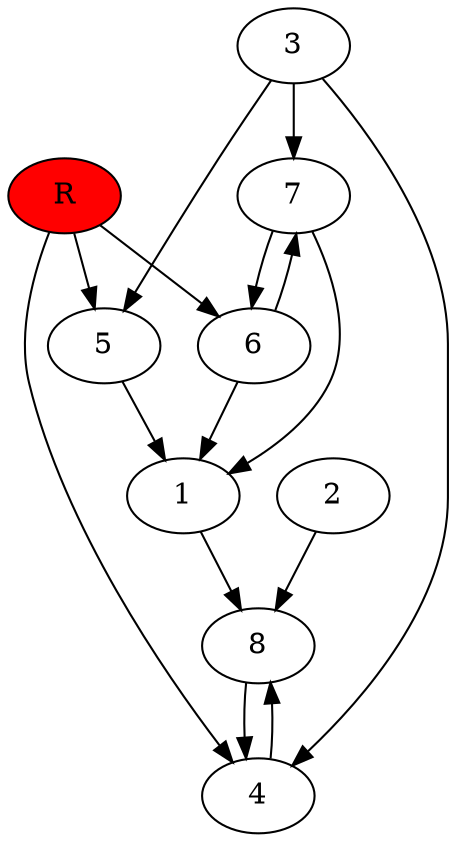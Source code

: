 digraph prb30045 {
	1
	2
	3
	4
	5
	6
	7
	8
	R [fillcolor="#ff0000" style=filled]
	1 -> 8
	2 -> 8
	3 -> 4
	3 -> 5
	3 -> 7
	4 -> 8
	5 -> 1
	6 -> 1
	6 -> 7
	7 -> 1
	7 -> 6
	8 -> 4
	R -> 4
	R -> 5
	R -> 6
}
